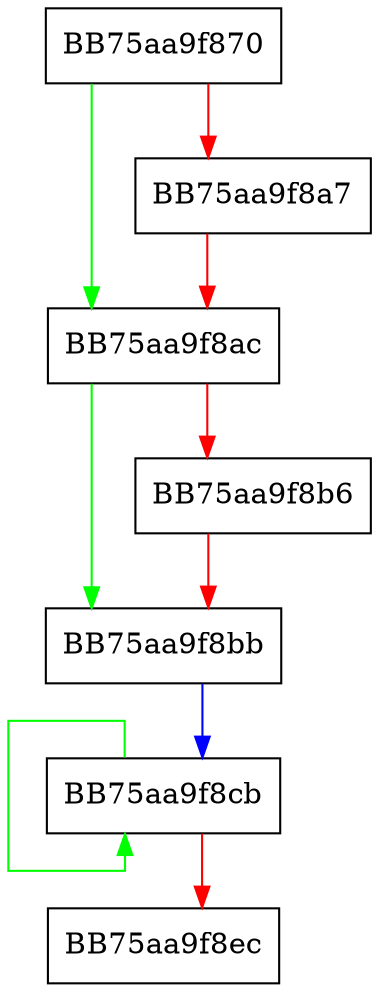 digraph RpfAPI_LshashDifferenceShort {
  node [shape="box"];
  graph [splines=ortho];
  BB75aa9f870 -> BB75aa9f8ac [color="green"];
  BB75aa9f870 -> BB75aa9f8a7 [color="red"];
  BB75aa9f8a7 -> BB75aa9f8ac [color="red"];
  BB75aa9f8ac -> BB75aa9f8bb [color="green"];
  BB75aa9f8ac -> BB75aa9f8b6 [color="red"];
  BB75aa9f8b6 -> BB75aa9f8bb [color="red"];
  BB75aa9f8bb -> BB75aa9f8cb [color="blue"];
  BB75aa9f8cb -> BB75aa9f8cb [color="green"];
  BB75aa9f8cb -> BB75aa9f8ec [color="red"];
}